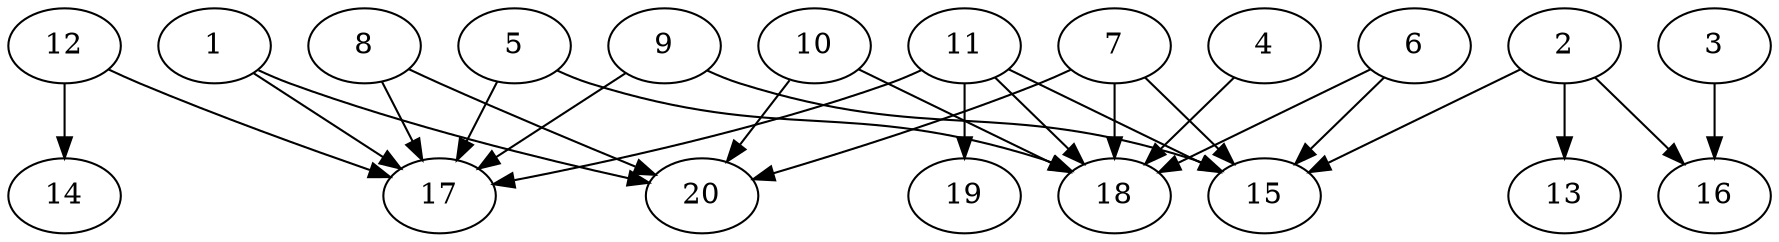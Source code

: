 // DAG automatically generated by daggen at Wed Jul 24 21:26:16 2019
// ./daggen --dot -n 20 --ccr 0.3 --fat 0.8 --regular 0.5 --density 0.5 --mindata 5242880 --maxdata 52428800 
digraph G {
  1 [size="27477333", alpha="0.07", expect_size="8243200"] 
  1 -> 17 [size ="8243200"]
  1 -> 20 [size ="8243200"]
  2 [size="31040853", alpha="0.18", expect_size="9312256"] 
  2 -> 13 [size ="9312256"]
  2 -> 15 [size ="9312256"]
  2 -> 16 [size ="9312256"]
  3 [size="90013013", alpha="0.19", expect_size="27003904"] 
  3 -> 16 [size ="27003904"]
  4 [size="120340480", alpha="0.08", expect_size="36102144"] 
  4 -> 18 [size ="36102144"]
  5 [size="114138453", alpha="0.13", expect_size="34241536"] 
  5 -> 17 [size ="34241536"]
  5 -> 18 [size ="34241536"]
  6 [size="70475093", alpha="0.20", expect_size="21142528"] 
  6 -> 15 [size ="21142528"]
  6 -> 18 [size ="21142528"]
  7 [size="154108587", alpha="0.16", expect_size="46232576"] 
  7 -> 15 [size ="46232576"]
  7 -> 18 [size ="46232576"]
  7 -> 20 [size ="46232576"]
  8 [size="152784213", alpha="0.17", expect_size="45835264"] 
  8 -> 17 [size ="45835264"]
  8 -> 20 [size ="45835264"]
  9 [size="84302507", alpha="0.13", expect_size="25290752"] 
  9 -> 15 [size ="25290752"]
  9 -> 17 [size ="25290752"]
  10 [size="59477333", alpha="0.08", expect_size="17843200"] 
  10 -> 18 [size ="17843200"]
  10 -> 20 [size ="17843200"]
  11 [size="38123520", alpha="0.01", expect_size="11437056"] 
  11 -> 15 [size ="11437056"]
  11 -> 17 [size ="11437056"]
  11 -> 18 [size ="11437056"]
  11 -> 19 [size ="11437056"]
  12 [size="92535467", alpha="0.02", expect_size="27760640"] 
  12 -> 14 [size ="27760640"]
  12 -> 17 [size ="27760640"]
  13 [size="77124267", alpha="0.09", expect_size="23137280"] 
  14 [size="72123733", alpha="0.11", expect_size="21637120"] 
  15 [size="137837227", alpha="0.05", expect_size="41351168"] 
  16 [size="82718720", alpha="0.09", expect_size="24815616"] 
  17 [size="81506987", alpha="0.04", expect_size="24452096"] 
  18 [size="48517120", alpha="0.19", expect_size="14555136"] 
  19 [size="23770453", alpha="0.17", expect_size="7131136"] 
  20 [size="127658667", alpha="0.04", expect_size="38297600"] 
}
